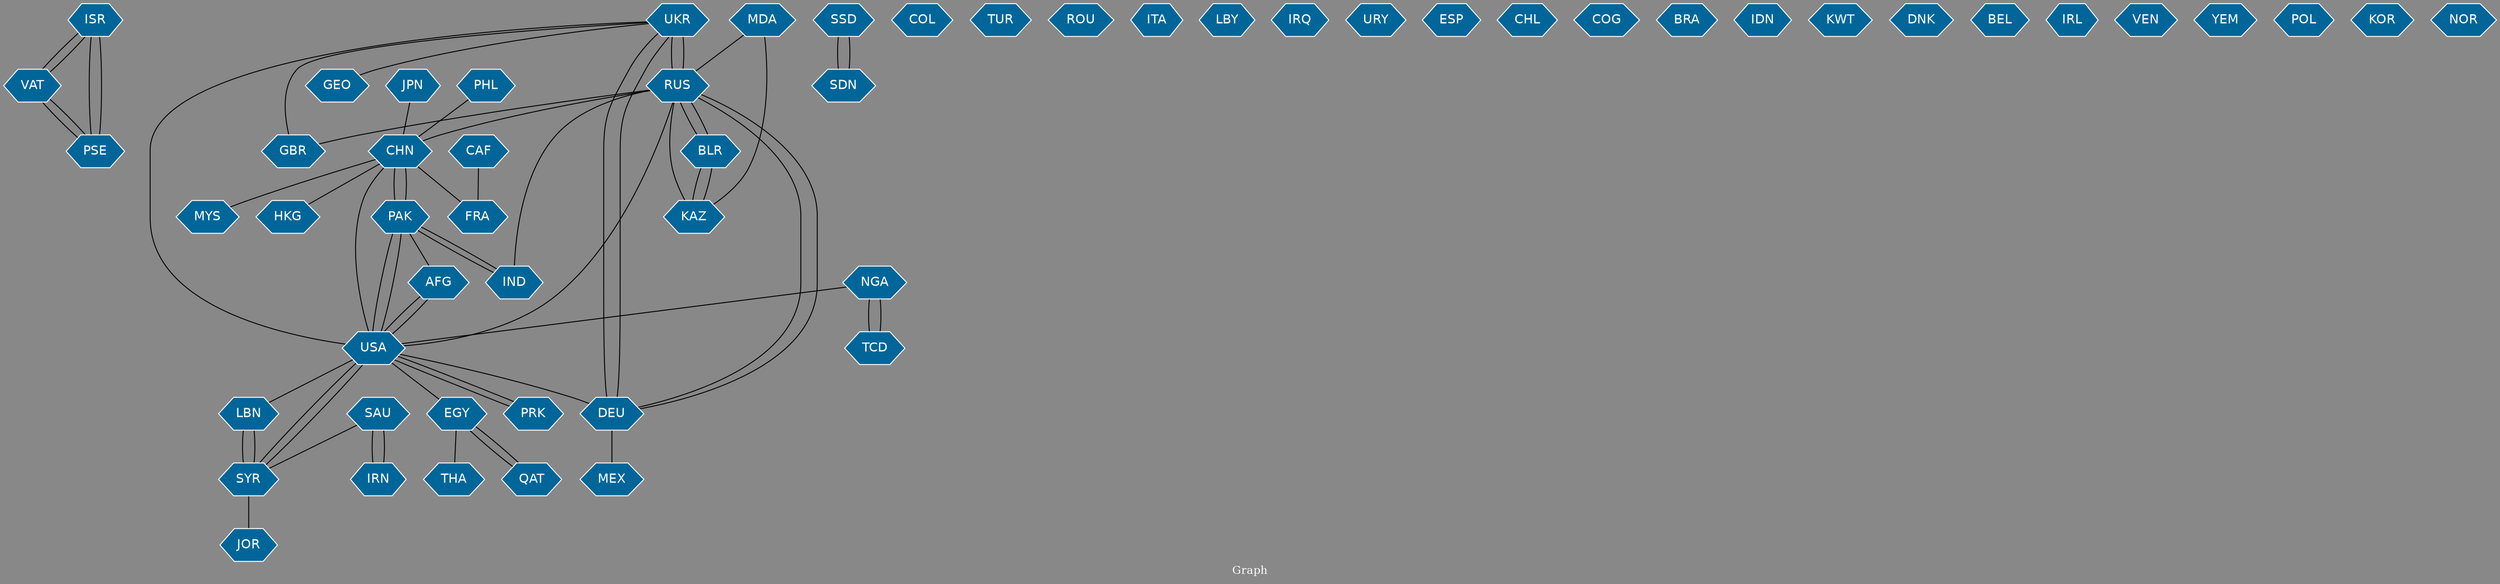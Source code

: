 // Countries together in item graph
graph {
	graph [bgcolor="#888888" fontcolor=white fontsize=12 label="Graph" outputorder=edgesfirst overlap=prism]
	node [color=white fillcolor="#006699" fontcolor=white fontname=Helvetica shape=hexagon style=filled]
	edge [arrowhead=open color=black fontcolor=white fontname=Courier fontsize=12]
		ISR [label=ISR]
		UKR [label=UKR]
		EGY [label=EGY]
		IND [label=IND]
		SSD [label=SSD]
		SDN [label=SDN]
		RUS [label=RUS]
		IRN [label=IRN]
		SAU [label=SAU]
		THA [label=THA]
		PRK [label=PRK]
		SYR [label=SYR]
		VAT [label=VAT]
		NGA [label=NGA]
		COL [label=COL]
		AFG [label=AFG]
		PAK [label=PAK]
		TUR [label=TUR]
		GBR [label=GBR]
		CHN [label=CHN]
		ROU [label=ROU]
		USA [label=USA]
		MEX [label=MEX]
		ITA [label=ITA]
		JPN [label=JPN]
		LBY [label=LBY]
		DEU [label=DEU]
		IRQ [label=IRQ]
		PSE [label=PSE]
		CAF [label=CAF]
		FRA [label=FRA]
		QAT [label=QAT]
		URY [label=URY]
		PHL [label=PHL]
		ESP [label=ESP]
		TCD [label=TCD]
		MYS [label=MYS]
		CHL [label=CHL]
		COG [label=COG]
		LBN [label=LBN]
		BRA [label=BRA]
		IDN [label=IDN]
		KWT [label=KWT]
		DNK [label=DNK]
		BEL [label=BEL]
		KAZ [label=KAZ]
		BLR [label=BLR]
		HKG [label=HKG]
		IRL [label=IRL]
		GEO [label=GEO]
		MDA [label=MDA]
		VEN [label=VEN]
		YEM [label=YEM]
		JOR [label=JOR]
		POL [label=POL]
		KOR [label=KOR]
		NOR [label=NOR]
			SYR -- USA [weight=3]
			UKR -- DEU [weight=2]
			ISR -- PSE [weight=2]
			USA -- AFG [weight=1]
			DEU -- RUS [weight=1]
			IND -- PAK [weight=2]
			RUS -- BLR [weight=1]
			RUS -- KAZ [weight=3]
			EGY -- QAT [weight=1]
			CHN -- USA [weight=1]
			TCD -- NGA [weight=1]
			USA -- EGY [weight=1]
			CAF -- FRA [weight=1]
			DEU -- MEX [weight=1]
			PRK -- USA [weight=2]
			DEU -- UKR [weight=5]
			QAT -- EGY [weight=1]
			CHN -- PAK [weight=1]
			PAK -- USA [weight=4]
			CHN -- FRA [weight=1]
			BLR -- RUS [weight=1]
			SAU -- SYR [weight=1]
			IND -- RUS [weight=1]
			NGA -- USA [weight=2]
			ISR -- VAT [weight=2]
			UKR -- RUS [weight=28]
			NGA -- TCD [weight=1]
			UKR -- GBR [weight=1]
			MDA -- RUS [weight=1]
			AFG -- USA [weight=3]
			KAZ -- BLR [weight=1]
			VAT -- PSE [weight=4]
			USA -- UKR [weight=2]
			PSE -- VAT [weight=1]
			USA -- LBN [weight=2]
			PHL -- CHN [weight=2]
			SYR -- LBN [weight=2]
			RUS -- DEU [weight=1]
			USA -- RUS [weight=2]
			CHN -- MYS [weight=1]
			PAK -- AFG [weight=1]
			RUS -- GBR [weight=1]
			PSE -- ISR [weight=6]
			LBN -- SYR [weight=4]
			USA -- SYR [weight=1]
			SDN -- SSD [weight=5]
			IRN -- SAU [weight=2]
			JPN -- CHN [weight=1]
			MDA -- KAZ [weight=1]
			PAK -- CHN [weight=1]
			RUS -- UKR [weight=33]
			PAK -- IND [weight=1]
			BLR -- KAZ [weight=1]
			VAT -- ISR [weight=4]
			EGY -- THA [weight=1]
			SAU -- IRN [weight=2]
			SSD -- SDN [weight=4]
			UKR -- GEO [weight=1]
			RUS -- CHN [weight=4]
			USA -- DEU [weight=2]
			USA -- PAK [weight=4]
			USA -- PRK [weight=1]
			CHN -- HKG [weight=1]
			SYR -- JOR [weight=1]
}
